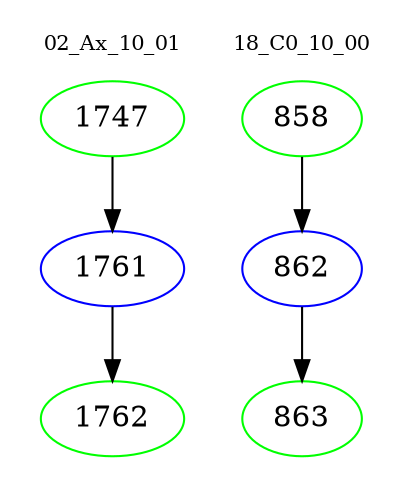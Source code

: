 digraph{
subgraph cluster_0 {
color = white
label = "02_Ax_10_01";
fontsize=10;
T0_1747 [label="1747", color="green"]
T0_1747 -> T0_1761 [color="black"]
T0_1761 [label="1761", color="blue"]
T0_1761 -> T0_1762 [color="black"]
T0_1762 [label="1762", color="green"]
}
subgraph cluster_1 {
color = white
label = "18_C0_10_00";
fontsize=10;
T1_858 [label="858", color="green"]
T1_858 -> T1_862 [color="black"]
T1_862 [label="862", color="blue"]
T1_862 -> T1_863 [color="black"]
T1_863 [label="863", color="green"]
}
}
